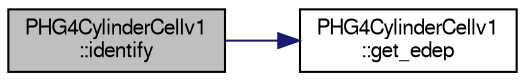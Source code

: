 digraph "PHG4CylinderCellv1::identify"
{
  bgcolor="transparent";
  edge [fontname="FreeSans",fontsize="10",labelfontname="FreeSans",labelfontsize="10"];
  node [fontname="FreeSans",fontsize="10",shape=record];
  rankdir="LR";
  Node1 [label="PHG4CylinderCellv1\l::identify",height=0.2,width=0.4,color="black", fillcolor="grey75", style="filled" fontcolor="black"];
  Node1 -> Node2 [color="midnightblue",fontsize="10",style="solid",fontname="FreeSans"];
  Node2 [label="PHG4CylinderCellv1\l::get_edep",height=0.2,width=0.4,color="black",URL="$dd/d2e/classPHG4CylinderCellv1.html#a142d9dba41955e8d00276c09e1d58022"];
}
